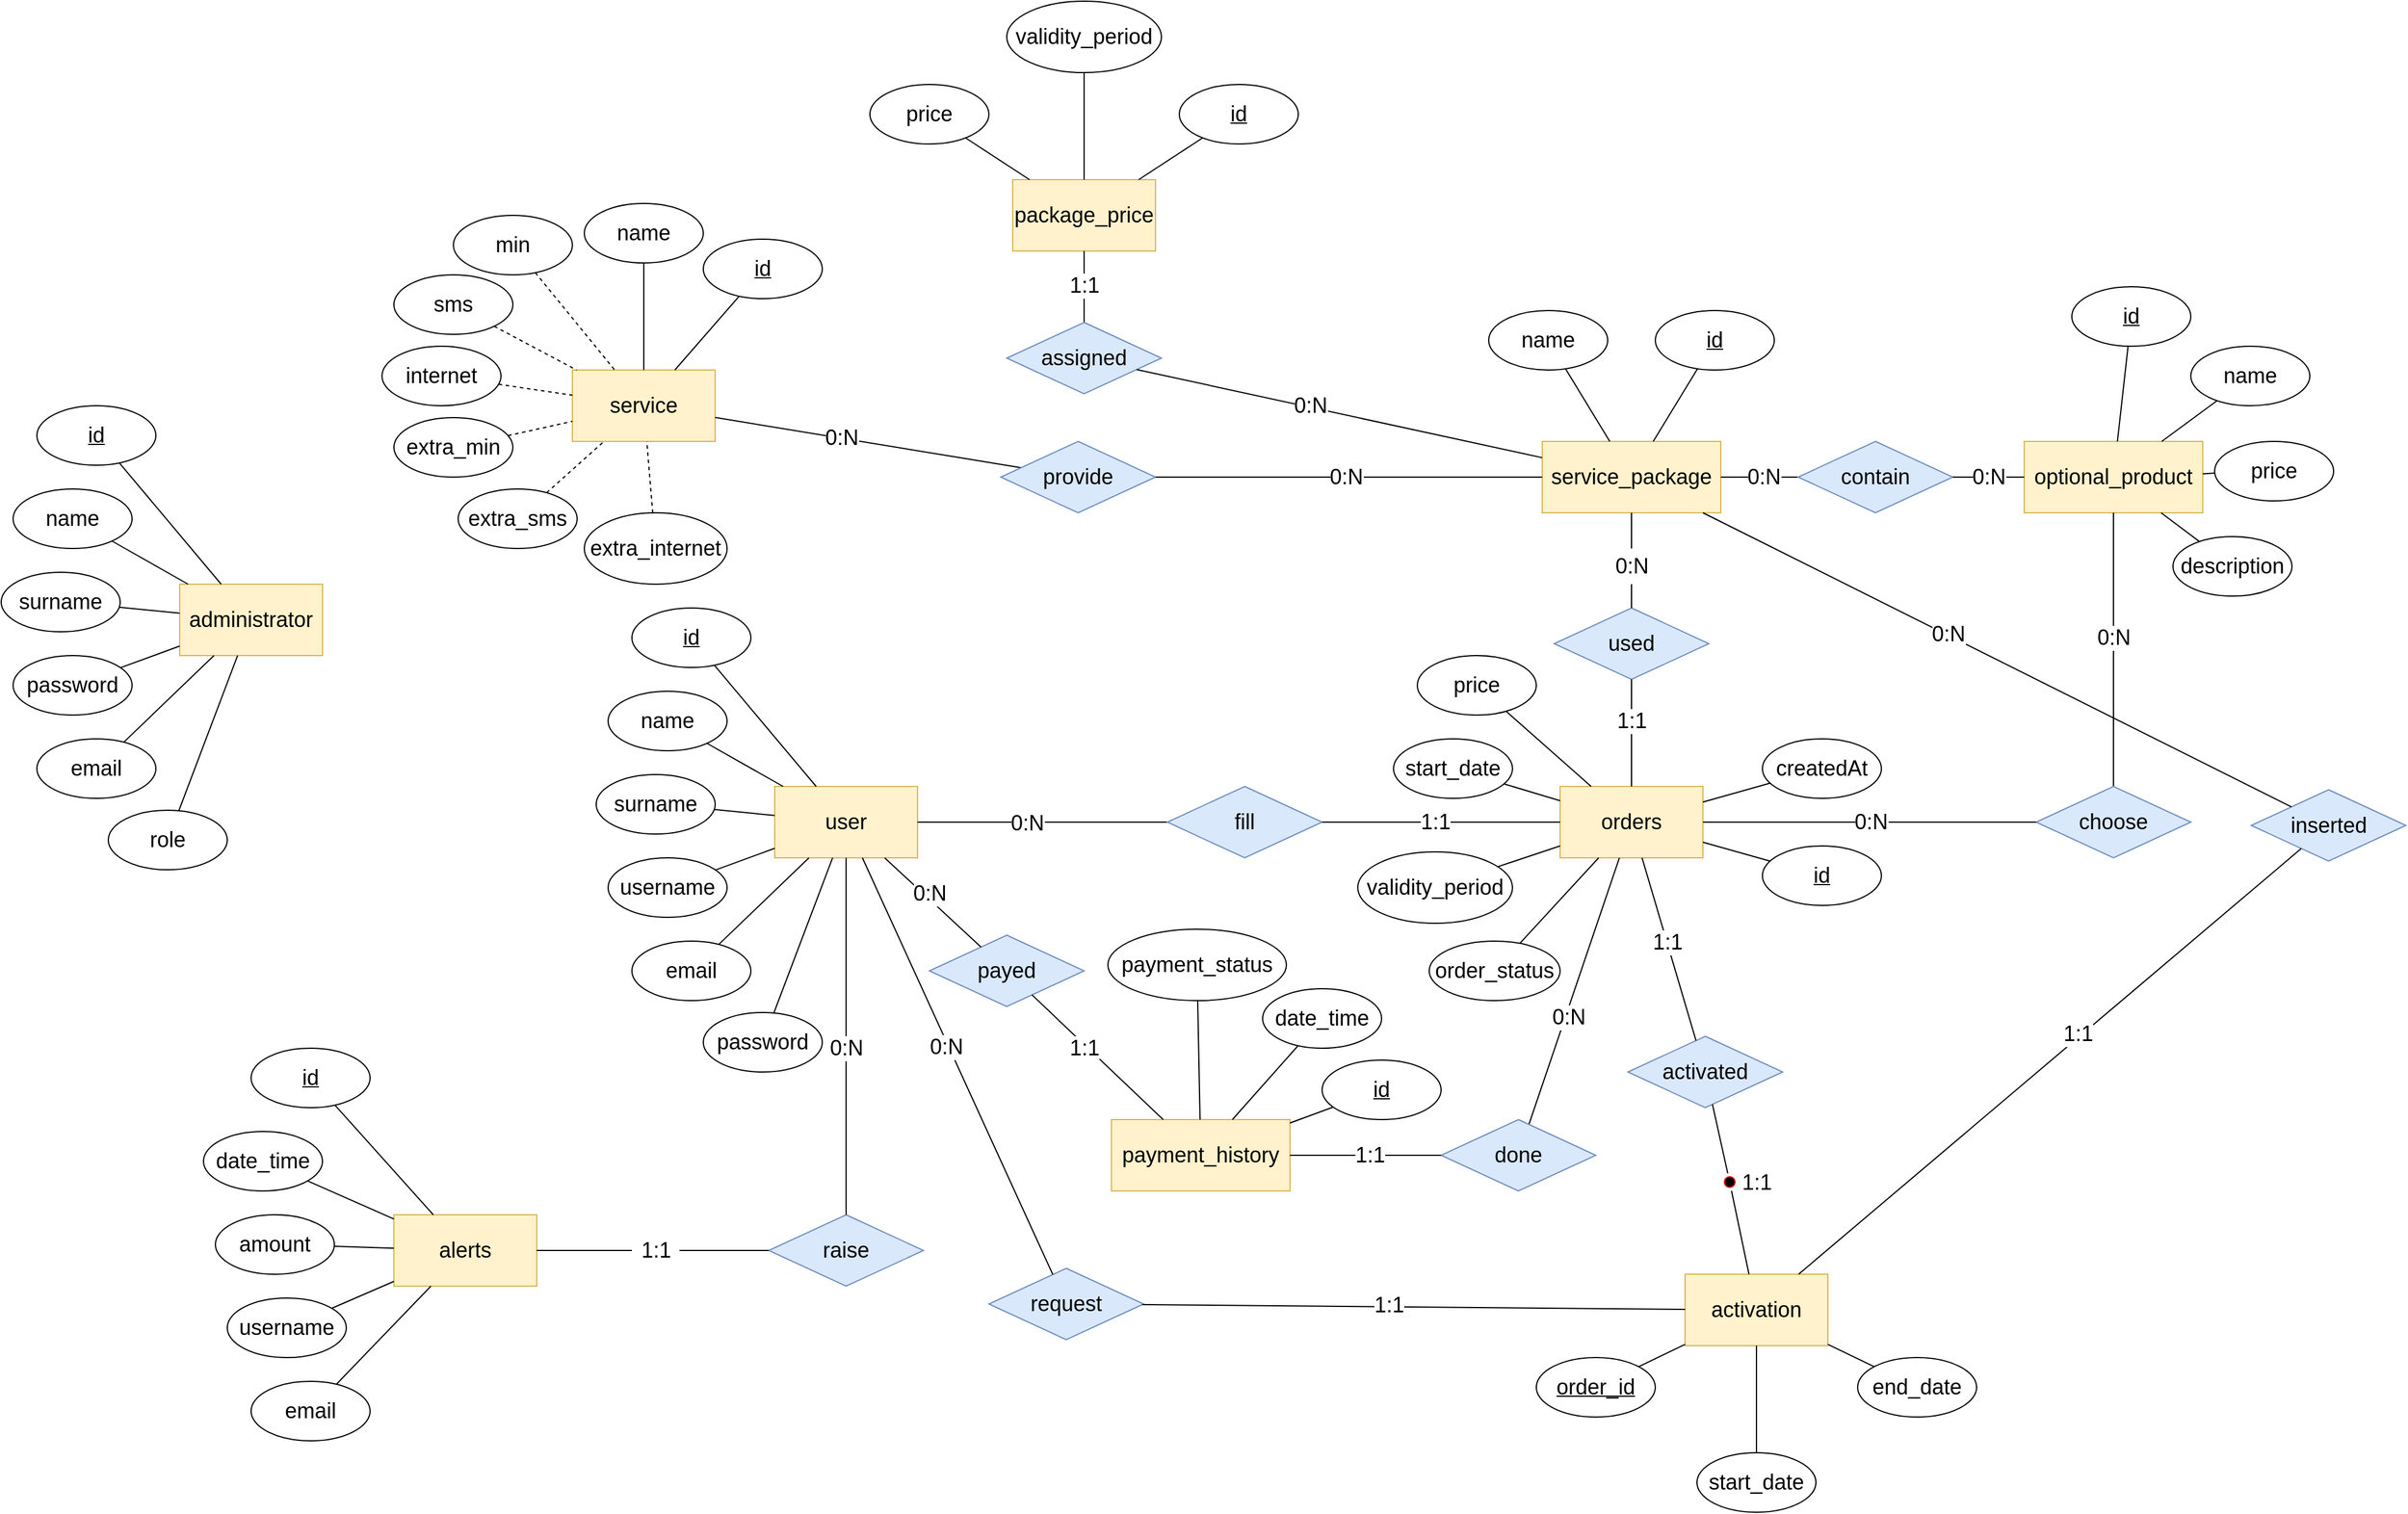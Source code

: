 <mxfile version="17.4.2" type="device"><diagram id="7hq6REalM3QdkYwITWBt" name="ER Diagram"><mxGraphModel dx="2858" dy="2405" grid="1" gridSize="10" guides="1" tooltips="1" connect="1" arrows="1" fold="1" page="1" pageScale="1" pageWidth="827" pageHeight="1169" math="0" shadow="0"><root><mxCell id="0"/><mxCell id="1" parent="0"/><mxCell id="lptls9cNpEtFn2v4Xkx4-2" value="user" style="rounded=0;whiteSpace=wrap;html=1;fontSize=18;fillColor=#fff2cc;strokeColor=#d6b656;" parent="1" vertex="1"><mxGeometry x="-20" y="120" width="120" height="60" as="geometry"/></mxCell><mxCell id="lptls9cNpEtFn2v4Xkx4-3" value="" style="endArrow=none;html=1;rounded=0;fontSize=18;" parent="1" source="lptls9cNpEtFn2v4Xkx4-4" target="lptls9cNpEtFn2v4Xkx4-2" edge="1"><mxGeometry width="50" height="50" relative="1" as="geometry"><mxPoint x="-60" y="240" as="sourcePoint"/><mxPoint x="10" y="160" as="targetPoint"/></mxGeometry></mxCell><mxCell id="lptls9cNpEtFn2v4Xkx4-4" value="email" style="ellipse;whiteSpace=wrap;html=1;fontSize=18;" parent="1" vertex="1"><mxGeometry x="-140" y="250" width="100" height="50" as="geometry"/></mxCell><mxCell id="lptls9cNpEtFn2v4Xkx4-5" value="" style="endArrow=none;html=1;rounded=0;fontSize=18;" parent="1" source="lptls9cNpEtFn2v4Xkx4-6" target="lptls9cNpEtFn2v4Xkx4-2" edge="1"><mxGeometry width="50" height="50" relative="1" as="geometry"><mxPoint x="-50" y="250" as="sourcePoint"/><mxPoint x="20" y="190" as="targetPoint"/></mxGeometry></mxCell><mxCell id="lptls9cNpEtFn2v4Xkx4-6" value="password" style="ellipse;whiteSpace=wrap;html=1;fontSize=18;" parent="1" vertex="1"><mxGeometry x="-80" y="310" width="100" height="50" as="geometry"/></mxCell><mxCell id="lptls9cNpEtFn2v4Xkx4-7" value="" style="endArrow=none;html=1;rounded=0;fontSize=18;" parent="1" source="lptls9cNpEtFn2v4Xkx4-8" target="lptls9cNpEtFn2v4Xkx4-2" edge="1"><mxGeometry width="50" height="50" relative="1" as="geometry"><mxPoint x="-40" y="260" as="sourcePoint"/><mxPoint x="30" y="200" as="targetPoint"/></mxGeometry></mxCell><mxCell id="lptls9cNpEtFn2v4Xkx4-8" value="id" style="ellipse;whiteSpace=wrap;html=1;fontStyle=4;fontSize=18;" parent="1" vertex="1"><mxGeometry x="-140" y="-30" width="100" height="50" as="geometry"/></mxCell><mxCell id="lptls9cNpEtFn2v4Xkx4-9" value="" style="endArrow=none;html=1;rounded=0;fontSize=18;" parent="1" source="lptls9cNpEtFn2v4Xkx4-10" target="lptls9cNpEtFn2v4Xkx4-2" edge="1"><mxGeometry width="50" height="50" relative="1" as="geometry"><mxPoint x="-30" y="270" as="sourcePoint"/><mxPoint x="40" y="210" as="targetPoint"/></mxGeometry></mxCell><mxCell id="lptls9cNpEtFn2v4Xkx4-10" value="name" style="ellipse;whiteSpace=wrap;html=1;fontSize=18;" parent="1" vertex="1"><mxGeometry x="-160" y="40" width="100" height="50" as="geometry"/></mxCell><mxCell id="lptls9cNpEtFn2v4Xkx4-11" value="" style="endArrow=none;html=1;rounded=0;fontSize=18;" parent="1" source="lptls9cNpEtFn2v4Xkx4-12" target="lptls9cNpEtFn2v4Xkx4-2" edge="1"><mxGeometry width="50" height="50" relative="1" as="geometry"><mxPoint x="-20" y="280" as="sourcePoint"/><mxPoint x="50" y="220" as="targetPoint"/></mxGeometry></mxCell><mxCell id="lptls9cNpEtFn2v4Xkx4-12" value="surname" style="ellipse;whiteSpace=wrap;html=1;fontSize=18;" parent="1" vertex="1"><mxGeometry x="-170" y="110" width="100" height="50" as="geometry"/></mxCell><mxCell id="lptls9cNpEtFn2v4Xkx4-13" value="" style="endArrow=none;html=1;rounded=0;fontSize=18;" parent="1" source="lptls9cNpEtFn2v4Xkx4-14" target="lptls9cNpEtFn2v4Xkx4-2" edge="1"><mxGeometry width="50" height="50" relative="1" as="geometry"><mxPoint x="-10" y="290" as="sourcePoint"/><mxPoint x="60" y="230" as="targetPoint"/></mxGeometry></mxCell><mxCell id="lptls9cNpEtFn2v4Xkx4-14" value="username" style="ellipse;whiteSpace=wrap;html=1;fontSize=18;" parent="1" vertex="1"><mxGeometry x="-160" y="180" width="100" height="50" as="geometry"/></mxCell><mxCell id="lptls9cNpEtFn2v4Xkx4-15" value="" style="endArrow=none;html=1;rounded=0;fontSize=18;" parent="1" source="lptls9cNpEtFn2v4Xkx4-16" target="lptls9cNpEtFn2v4Xkx4-2" edge="1"><mxGeometry width="50" height="50" relative="1" as="geometry"><mxPoint x="280" y="150" as="sourcePoint"/><mxPoint x="120" y="220" as="targetPoint"/></mxGeometry></mxCell><mxCell id="_80STdL0Yx9d6Y8RIktF-8" value="0:N" style="edgeLabel;html=1;align=center;verticalAlign=middle;resizable=0;points=[];fontSize=18;" vertex="1" connectable="0" parent="lptls9cNpEtFn2v4Xkx4-15"><mxGeometry x="0.137" y="1" relative="1" as="geometry"><mxPoint x="1" as="offset"/></mxGeometry></mxCell><mxCell id="lptls9cNpEtFn2v4Xkx4-16" value="fill" style="rhombus;whiteSpace=wrap;html=1;fontSize=18;fillColor=#dae8fc;strokeColor=#6c8ebf;" parent="1" vertex="1"><mxGeometry x="310" y="120" width="130" height="60" as="geometry"/></mxCell><mxCell id="lptls9cNpEtFn2v4Xkx4-18" value="orders" style="rounded=0;whiteSpace=wrap;html=1;fontSize=18;fillColor=#fff2cc;strokeColor=#d6b656;" parent="1" vertex="1"><mxGeometry x="640" y="120" width="120" height="60" as="geometry"/></mxCell><mxCell id="lptls9cNpEtFn2v4Xkx4-21" value="" style="endArrow=none;html=1;rounded=0;fontSize=18;" parent="1" source="lptls9cNpEtFn2v4Xkx4-22" target="lptls9cNpEtFn2v4Xkx4-18" edge="1"><mxGeometry width="50" height="50" relative="1" as="geometry"><mxPoint x="610" y="270" as="sourcePoint"/><mxPoint x="680" y="210" as="targetPoint"/></mxGeometry></mxCell><mxCell id="lptls9cNpEtFn2v4Xkx4-22" value="start_date" style="ellipse;whiteSpace=wrap;html=1;fontSize=18;" parent="1" vertex="1"><mxGeometry x="500" y="80" width="100" height="50" as="geometry"/></mxCell><mxCell id="lptls9cNpEtFn2v4Xkx4-23" value="" style="endArrow=none;html=1;rounded=0;fontSize=18;" parent="1" source="lptls9cNpEtFn2v4Xkx4-24" target="lptls9cNpEtFn2v4Xkx4-18" edge="1"><mxGeometry width="50" height="50" relative="1" as="geometry"><mxPoint x="620" y="280" as="sourcePoint"/><mxPoint x="690" y="220" as="targetPoint"/></mxGeometry></mxCell><mxCell id="lptls9cNpEtFn2v4Xkx4-24" value="id" style="ellipse;whiteSpace=wrap;html=1;fontStyle=4;fontSize=18;" parent="1" vertex="1"><mxGeometry x="810" y="170" width="100" height="50" as="geometry"/></mxCell><mxCell id="lptls9cNpEtFn2v4Xkx4-25" value="" style="endArrow=none;html=1;rounded=0;fontSize=18;" parent="1" source="lptls9cNpEtFn2v4Xkx4-26" target="lptls9cNpEtFn2v4Xkx4-18" edge="1"><mxGeometry width="50" height="50" relative="1" as="geometry"><mxPoint x="630" y="290" as="sourcePoint"/><mxPoint x="700" y="230" as="targetPoint"/></mxGeometry></mxCell><mxCell id="lptls9cNpEtFn2v4Xkx4-26" value="validity_period" style="ellipse;whiteSpace=wrap;html=1;fontSize=18;" parent="1" vertex="1"><mxGeometry x="470" y="175" width="130" height="60" as="geometry"/></mxCell><mxCell id="lptls9cNpEtFn2v4Xkx4-29" value="" style="endArrow=none;html=1;rounded=0;fontSize=18;" parent="1" source="lptls9cNpEtFn2v4Xkx4-30" target="lptls9cNpEtFn2v4Xkx4-18" edge="1"><mxGeometry width="50" height="50" relative="1" as="geometry"><mxPoint x="650" y="310" as="sourcePoint"/><mxPoint x="720" y="250" as="targetPoint"/></mxGeometry></mxCell><mxCell id="lptls9cNpEtFn2v4Xkx4-30" value="order_status" style="ellipse;whiteSpace=wrap;html=1;fontSize=18;" parent="1" vertex="1"><mxGeometry x="530" y="250" width="110" height="50" as="geometry"/></mxCell><mxCell id="lptls9cNpEtFn2v4Xkx4-31" value="" style="endArrow=none;html=1;rounded=0;fontSize=18;" parent="1" source="lptls9cNpEtFn2v4Xkx4-18" target="lptls9cNpEtFn2v4Xkx4-16" edge="1"><mxGeometry width="50" height="50" relative="1" as="geometry"><mxPoint x="330" y="160" as="sourcePoint"/><mxPoint x="210.0" y="160" as="targetPoint"/></mxGeometry></mxCell><mxCell id="_80STdL0Yx9d6Y8RIktF-9" value="1:1" style="edgeLabel;html=1;align=center;verticalAlign=middle;resizable=0;points=[];fontSize=18;" vertex="1" connectable="0" parent="lptls9cNpEtFn2v4Xkx4-31"><mxGeometry x="0.423" y="-2" relative="1" as="geometry"><mxPoint x="37" y="2" as="offset"/></mxGeometry></mxCell><mxCell id="lptls9cNpEtFn2v4Xkx4-32" value="service_package" style="rounded=0;whiteSpace=wrap;html=1;fontSize=18;fillColor=#fff2cc;strokeColor=#d6b656;" parent="1" vertex="1"><mxGeometry x="625" y="-170" width="150" height="60" as="geometry"/></mxCell><mxCell id="lptls9cNpEtFn2v4Xkx4-37" value="" style="endArrow=none;html=1;rounded=0;fontSize=18;" parent="1" source="lptls9cNpEtFn2v4Xkx4-38" target="lptls9cNpEtFn2v4Xkx4-32" edge="1"><mxGeometry width="50" height="50" relative="1" as="geometry"><mxPoint x="620" y="-90" as="sourcePoint"/><mxPoint x="690" y="-150" as="targetPoint"/></mxGeometry></mxCell><mxCell id="lptls9cNpEtFn2v4Xkx4-38" value="id" style="ellipse;whiteSpace=wrap;html=1;fontStyle=4;fontSize=18;" parent="1" vertex="1"><mxGeometry x="720" y="-280" width="100" height="50" as="geometry"/></mxCell><mxCell id="lptls9cNpEtFn2v4Xkx4-39" value="" style="endArrow=none;html=1;rounded=0;fontSize=18;" parent="1" source="lptls9cNpEtFn2v4Xkx4-40" target="lptls9cNpEtFn2v4Xkx4-32" edge="1"><mxGeometry width="50" height="50" relative="1" as="geometry"><mxPoint x="630" y="-80" as="sourcePoint"/><mxPoint x="700" y="-140" as="targetPoint"/></mxGeometry></mxCell><mxCell id="lptls9cNpEtFn2v4Xkx4-40" value="name" style="ellipse;whiteSpace=wrap;html=1;fontSize=18;" parent="1" vertex="1"><mxGeometry x="580" y="-280" width="100" height="50" as="geometry"/></mxCell><mxCell id="lptls9cNpEtFn2v4Xkx4-46" value="" style="endArrow=none;html=1;rounded=0;fontSize=18;startArrow=none;" parent="1" source="_80STdL0Yx9d6Y8RIktF-19" target="lptls9cNpEtFn2v4Xkx4-32" edge="1"><mxGeometry width="50" height="50" relative="1" as="geometry"><mxPoint x="590" y="-40" as="sourcePoint"/><mxPoint x="510.0" y="-40" as="targetPoint"/></mxGeometry></mxCell><mxCell id="lptls9cNpEtFn2v4Xkx4-47" value="used" style="rhombus;whiteSpace=wrap;html=1;fontSize=18;fillColor=#dae8fc;strokeColor=#6c8ebf;" parent="1" vertex="1"><mxGeometry x="635" y="-30" width="130" height="60" as="geometry"/></mxCell><mxCell id="lptls9cNpEtFn2v4Xkx4-48" value="" style="endArrow=none;html=1;rounded=0;fontSize=18;" parent="1" source="lptls9cNpEtFn2v4Xkx4-18" target="lptls9cNpEtFn2v4Xkx4-47" edge="1"><mxGeometry width="50" height="50" relative="1" as="geometry"><mxPoint x="950" y="40" as="sourcePoint"/><mxPoint x="520.0" y="50" as="targetPoint"/></mxGeometry></mxCell><mxCell id="_80STdL0Yx9d6Y8RIktF-21" value="1:1" style="edgeLabel;html=1;align=center;verticalAlign=middle;resizable=0;points=[];fontSize=18;" vertex="1" connectable="0" parent="lptls9cNpEtFn2v4Xkx4-48"><mxGeometry x="0.384" y="-2" relative="1" as="geometry"><mxPoint x="-2" y="7" as="offset"/></mxGeometry></mxCell><mxCell id="lptls9cNpEtFn2v4Xkx4-49" value="optional_product" style="rounded=0;whiteSpace=wrap;html=1;fontSize=18;fillColor=#fff2cc;strokeColor=#d6b656;" parent="1" vertex="1"><mxGeometry x="1030" y="-170" width="150" height="60" as="geometry"/></mxCell><mxCell id="lptls9cNpEtFn2v4Xkx4-54" value="" style="endArrow=none;html=1;rounded=0;fontSize=18;" parent="1" source="lptls9cNpEtFn2v4Xkx4-55" target="lptls9cNpEtFn2v4Xkx4-49" edge="1"><mxGeometry width="50" height="50" relative="1" as="geometry"><mxPoint x="1000" y="-90" as="sourcePoint"/><mxPoint x="1070" y="-150" as="targetPoint"/></mxGeometry></mxCell><mxCell id="lptls9cNpEtFn2v4Xkx4-55" value="id" style="ellipse;whiteSpace=wrap;html=1;fontStyle=4;fontSize=18;" parent="1" vertex="1"><mxGeometry x="1070" y="-300" width="100" height="50" as="geometry"/></mxCell><mxCell id="lptls9cNpEtFn2v4Xkx4-56" value="" style="endArrow=none;html=1;rounded=0;fontSize=18;" parent="1" source="lptls9cNpEtFn2v4Xkx4-57" target="lptls9cNpEtFn2v4Xkx4-49" edge="1"><mxGeometry width="50" height="50" relative="1" as="geometry"><mxPoint x="1010" y="-80" as="sourcePoint"/><mxPoint x="1080" y="-140" as="targetPoint"/></mxGeometry></mxCell><mxCell id="lptls9cNpEtFn2v4Xkx4-57" value="name" style="ellipse;whiteSpace=wrap;html=1;fontSize=18;" parent="1" vertex="1"><mxGeometry x="1170" y="-250" width="100" height="50" as="geometry"/></mxCell><mxCell id="lptls9cNpEtFn2v4Xkx4-58" value="" style="endArrow=none;html=1;rounded=0;fontSize=18;" parent="1" source="lptls9cNpEtFn2v4Xkx4-59" target="lptls9cNpEtFn2v4Xkx4-49" edge="1"><mxGeometry width="50" height="50" relative="1" as="geometry"><mxPoint x="1020" y="-70" as="sourcePoint"/><mxPoint x="1090" y="-130" as="targetPoint"/></mxGeometry></mxCell><mxCell id="lptls9cNpEtFn2v4Xkx4-59" value="price" style="ellipse;whiteSpace=wrap;html=1;fontSize=18;" parent="1" vertex="1"><mxGeometry x="1190" y="-170" width="100" height="50" as="geometry"/></mxCell><mxCell id="lptls9cNpEtFn2v4Xkx4-60" value="" style="endArrow=none;html=1;rounded=0;fontSize=18;" parent="1" source="lptls9cNpEtFn2v4Xkx4-61" target="lptls9cNpEtFn2v4Xkx4-49" edge="1"><mxGeometry width="50" height="50" relative="1" as="geometry"><mxPoint x="1030" y="-60" as="sourcePoint"/><mxPoint x="1100" y="-120" as="targetPoint"/></mxGeometry></mxCell><mxCell id="lptls9cNpEtFn2v4Xkx4-61" value="description" style="ellipse;whiteSpace=wrap;html=1;fontSize=18;" parent="1" vertex="1"><mxGeometry x="1155" y="-90" width="100" height="50" as="geometry"/></mxCell><mxCell id="lptls9cNpEtFn2v4Xkx4-62" value="" style="endArrow=none;html=1;rounded=0;fontSize=18;" parent="1" source="lptls9cNpEtFn2v4Xkx4-63" target="lptls9cNpEtFn2v4Xkx4-32" edge="1"><mxGeometry width="50" height="50" relative="1" as="geometry"><mxPoint x="795" y="-110" as="sourcePoint"/><mxPoint x="905" y="-180" as="targetPoint"/></mxGeometry></mxCell><mxCell id="_80STdL0Yx9d6Y8RIktF-22" value="0:N" style="edgeLabel;html=1;align=center;verticalAlign=middle;resizable=0;points=[];fontSize=18;" vertex="1" connectable="0" parent="lptls9cNpEtFn2v4Xkx4-62"><mxGeometry x="0.365" y="1" relative="1" as="geometry"><mxPoint x="15" y="-1" as="offset"/></mxGeometry></mxCell><mxCell id="lptls9cNpEtFn2v4Xkx4-63" value="contain" style="rhombus;whiteSpace=wrap;html=1;fontSize=18;fillColor=#dae8fc;strokeColor=#6c8ebf;" parent="1" vertex="1"><mxGeometry x="840" y="-170" width="130" height="60" as="geometry"/></mxCell><mxCell id="lptls9cNpEtFn2v4Xkx4-64" value="" style="endArrow=none;html=1;rounded=0;fontSize=18;" parent="1" source="lptls9cNpEtFn2v4Xkx4-49" target="lptls9cNpEtFn2v4Xkx4-63" edge="1"><mxGeometry width="50" height="50" relative="1" as="geometry"><mxPoint x="905" y="-30" as="sourcePoint"/><mxPoint x="725.0" y="-100" as="targetPoint"/></mxGeometry></mxCell><mxCell id="_80STdL0Yx9d6Y8RIktF-23" value="0:N" style="edgeLabel;html=1;align=center;verticalAlign=middle;resizable=0;points=[];fontSize=18;" vertex="1" connectable="0" parent="lptls9cNpEtFn2v4Xkx4-64"><mxGeometry x="0.42" relative="1" as="geometry"><mxPoint x="12" as="offset"/></mxGeometry></mxCell><mxCell id="lptls9cNpEtFn2v4Xkx4-65" value="" style="endArrow=none;html=1;rounded=0;fontSize=18;" parent="1" source="lptls9cNpEtFn2v4Xkx4-66" target="lptls9cNpEtFn2v4Xkx4-49" edge="1"><mxGeometry width="50" height="50" relative="1" as="geometry"><mxPoint x="815" y="130" as="sourcePoint"/><mxPoint x="984.5" y="60" as="targetPoint"/></mxGeometry></mxCell><mxCell id="_80STdL0Yx9d6Y8RIktF-25" value="0:N" style="edgeLabel;html=1;align=center;verticalAlign=middle;resizable=0;points=[];fontSize=18;" vertex="1" connectable="0" parent="lptls9cNpEtFn2v4Xkx4-65"><mxGeometry x="0.166" y="-2" relative="1" as="geometry"><mxPoint x="-2" y="9" as="offset"/></mxGeometry></mxCell><mxCell id="lptls9cNpEtFn2v4Xkx4-66" value="choose" style="rhombus;whiteSpace=wrap;html=1;fontSize=18;fillColor=#dae8fc;strokeColor=#6c8ebf;" parent="1" vertex="1"><mxGeometry x="1040" y="120" width="130" height="60" as="geometry"/></mxCell><mxCell id="lptls9cNpEtFn2v4Xkx4-67" value="" style="endArrow=none;html=1;rounded=0;fontSize=18;" parent="1" source="lptls9cNpEtFn2v4Xkx4-18" target="lptls9cNpEtFn2v4Xkx4-66" edge="1"><mxGeometry width="50" height="50" relative="1" as="geometry"><mxPoint x="720" y="137.736" as="sourcePoint"/><mxPoint x="745.0" y="140" as="targetPoint"/></mxGeometry></mxCell><mxCell id="_80STdL0Yx9d6Y8RIktF-24" value="0:N" style="edgeLabel;html=1;align=center;verticalAlign=middle;resizable=0;points=[];fontSize=18;" vertex="1" connectable="0" parent="lptls9cNpEtFn2v4Xkx4-67"><mxGeometry x="-0.123" y="-2" relative="1" as="geometry"><mxPoint x="18" y="-2" as="offset"/></mxGeometry></mxCell><mxCell id="lptls9cNpEtFn2v4Xkx4-68" value="service" style="rounded=0;whiteSpace=wrap;html=1;fontSize=18;fillColor=#fff2cc;strokeColor=#d6b656;" parent="1" vertex="1"><mxGeometry x="-190" y="-230" width="120" height="60" as="geometry"/></mxCell><mxCell id="lptls9cNpEtFn2v4Xkx4-69" value="" style="endArrow=none;html=1;rounded=0;dashed=1;fontSize=18;" parent="1" source="lptls9cNpEtFn2v4Xkx4-70" target="lptls9cNpEtFn2v4Xkx4-68" edge="1"><mxGeometry width="50" height="50" relative="1" as="geometry"><mxPoint x="-230" y="-110" as="sourcePoint"/><mxPoint x="-160" y="-190" as="targetPoint"/></mxGeometry></mxCell><mxCell id="lptls9cNpEtFn2v4Xkx4-70" value="internet" style="ellipse;whiteSpace=wrap;html=1;fontSize=18;" parent="1" vertex="1"><mxGeometry x="-350" y="-250" width="100" height="50" as="geometry"/></mxCell><mxCell id="lptls9cNpEtFn2v4Xkx4-71" value="" style="endArrow=none;html=1;rounded=0;dashed=1;fontSize=18;" parent="1" source="lptls9cNpEtFn2v4Xkx4-72" target="lptls9cNpEtFn2v4Xkx4-68" edge="1"><mxGeometry width="50" height="50" relative="1" as="geometry"><mxPoint x="-220" y="-100" as="sourcePoint"/><mxPoint x="-150" y="-160" as="targetPoint"/></mxGeometry></mxCell><mxCell id="lptls9cNpEtFn2v4Xkx4-72" value="extra_min" style="ellipse;whiteSpace=wrap;html=1;fontSize=18;" parent="1" vertex="1"><mxGeometry x="-340" y="-190" width="100" height="50" as="geometry"/></mxCell><mxCell id="lptls9cNpEtFn2v4Xkx4-73" value="" style="endArrow=none;html=1;rounded=0;fontSize=18;" parent="1" source="lptls9cNpEtFn2v4Xkx4-74" target="lptls9cNpEtFn2v4Xkx4-68" edge="1"><mxGeometry width="50" height="50" relative="1" as="geometry"><mxPoint x="-210" y="-90" as="sourcePoint"/><mxPoint x="-140" y="-150" as="targetPoint"/></mxGeometry></mxCell><mxCell id="lptls9cNpEtFn2v4Xkx4-74" value="id" style="ellipse;whiteSpace=wrap;html=1;fontStyle=4;fontSize=18;" parent="1" vertex="1"><mxGeometry x="-80" y="-340" width="100" height="50" as="geometry"/></mxCell><mxCell id="lptls9cNpEtFn2v4Xkx4-75" value="" style="endArrow=none;html=1;rounded=0;fontSize=18;" parent="1" source="lptls9cNpEtFn2v4Xkx4-76" target="lptls9cNpEtFn2v4Xkx4-68" edge="1"><mxGeometry width="50" height="50" relative="1" as="geometry"><mxPoint x="-200" y="-80" as="sourcePoint"/><mxPoint x="-130" y="-140" as="targetPoint"/></mxGeometry></mxCell><mxCell id="lptls9cNpEtFn2v4Xkx4-76" value="name" style="ellipse;whiteSpace=wrap;html=1;fontSize=18;" parent="1" vertex="1"><mxGeometry x="-180" y="-370" width="100" height="50" as="geometry"/></mxCell><mxCell id="lptls9cNpEtFn2v4Xkx4-77" value="" style="endArrow=none;html=1;rounded=0;dashed=1;fontSize=18;" parent="1" source="lptls9cNpEtFn2v4Xkx4-78" target="lptls9cNpEtFn2v4Xkx4-68" edge="1"><mxGeometry width="50" height="50" relative="1" as="geometry"><mxPoint x="-190" y="-70" as="sourcePoint"/><mxPoint x="-120" y="-130" as="targetPoint"/></mxGeometry></mxCell><mxCell id="lptls9cNpEtFn2v4Xkx4-78" value="min" style="ellipse;whiteSpace=wrap;html=1;fontSize=18;" parent="1" vertex="1"><mxGeometry x="-290" y="-360" width="100" height="50" as="geometry"/></mxCell><mxCell id="lptls9cNpEtFn2v4Xkx4-79" value="" style="endArrow=none;html=1;rounded=0;dashed=1;fontSize=18;" parent="1" source="lptls9cNpEtFn2v4Xkx4-80" target="lptls9cNpEtFn2v4Xkx4-68" edge="1"><mxGeometry width="50" height="50" relative="1" as="geometry"><mxPoint x="-180" y="-60" as="sourcePoint"/><mxPoint x="-110" y="-120" as="targetPoint"/></mxGeometry></mxCell><mxCell id="lptls9cNpEtFn2v4Xkx4-80" value="sms" style="ellipse;whiteSpace=wrap;html=1;fontSize=18;" parent="1" vertex="1"><mxGeometry x="-340" y="-310" width="100" height="50" as="geometry"/></mxCell><mxCell id="lptls9cNpEtFn2v4Xkx4-81" value="" style="endArrow=none;html=1;rounded=0;dashed=1;fontSize=18;" parent="1" source="lptls9cNpEtFn2v4Xkx4-82" target="lptls9cNpEtFn2v4Xkx4-68" edge="1"><mxGeometry width="50" height="50" relative="1" as="geometry"><mxPoint x="-170" as="sourcePoint"/><mxPoint x="-175.385" y="-150" as="targetPoint"/></mxGeometry></mxCell><mxCell id="lptls9cNpEtFn2v4Xkx4-82" value="extra_sms" style="ellipse;whiteSpace=wrap;html=1;fontSize=18;" parent="1" vertex="1"><mxGeometry x="-286" y="-130" width="100" height="50" as="geometry"/></mxCell><mxCell id="lptls9cNpEtFn2v4Xkx4-83" value="" style="endArrow=none;html=1;rounded=0;dashed=1;fontSize=18;" parent="1" source="lptls9cNpEtFn2v4Xkx4-84" target="lptls9cNpEtFn2v4Xkx4-68" edge="1"><mxGeometry width="50" height="50" relative="1" as="geometry"><mxPoint x="-130" y="-110" as="sourcePoint"/><mxPoint x="-130" y="-76.875" as="targetPoint"/></mxGeometry></mxCell><mxCell id="lptls9cNpEtFn2v4Xkx4-84" value="extra_internet" style="ellipse;whiteSpace=wrap;html=1;fontSize=18;" parent="1" vertex="1"><mxGeometry x="-180" y="-110" width="120" height="60" as="geometry"/></mxCell><mxCell id="lptls9cNpEtFn2v4Xkx4-85" value="" style="endArrow=none;html=1;rounded=0;fontSize=18;" parent="1" source="lptls9cNpEtFn2v4Xkx4-86" target="lptls9cNpEtFn2v4Xkx4-68" edge="1"><mxGeometry width="50" height="50" relative="1" as="geometry"><mxPoint x="85" y="-290" as="sourcePoint"/><mxPoint x="355" y="-140" as="targetPoint"/></mxGeometry></mxCell><mxCell id="_80STdL0Yx9d6Y8RIktF-16" value="0:N" style="edgeLabel;html=1;align=center;verticalAlign=middle;resizable=0;points=[];fontSize=18;" vertex="1" connectable="0" parent="lptls9cNpEtFn2v4Xkx4-85"><mxGeometry x="0.256" y="-1" relative="1" as="geometry"><mxPoint x="10" y="2" as="offset"/></mxGeometry></mxCell><mxCell id="lptls9cNpEtFn2v4Xkx4-86" value="provide" style="rhombus;whiteSpace=wrap;html=1;fontSize=18;fillColor=#dae8fc;strokeColor=#6c8ebf;" parent="1" vertex="1"><mxGeometry x="170" y="-170" width="130" height="60" as="geometry"/></mxCell><mxCell id="lptls9cNpEtFn2v4Xkx4-87" value="" style="endArrow=none;html=1;rounded=0;fontSize=18;" parent="1" source="lptls9cNpEtFn2v4Xkx4-32" target="lptls9cNpEtFn2v4Xkx4-86" edge="1"><mxGeometry width="50" height="50" relative="1" as="geometry"><mxPoint x="700" y="-140" as="sourcePoint"/><mxPoint x="405.0" y="-100" as="targetPoint"/></mxGeometry></mxCell><mxCell id="_80STdL0Yx9d6Y8RIktF-15" value="0:N" style="edgeLabel;html=1;align=center;verticalAlign=middle;resizable=0;points=[];fontSize=18;" vertex="1" connectable="0" parent="lptls9cNpEtFn2v4Xkx4-87"><mxGeometry x="0.147" y="1" relative="1" as="geometry"><mxPoint x="21" y="-1" as="offset"/></mxGeometry></mxCell><mxCell id="lptls9cNpEtFn2v4Xkx4-88" value="administrator" style="rounded=0;whiteSpace=wrap;html=1;fontSize=18;fillColor=#fff2cc;strokeColor=#d6b656;" parent="1" vertex="1"><mxGeometry x="-520" y="-50" width="120" height="60" as="geometry"/></mxCell><mxCell id="lptls9cNpEtFn2v4Xkx4-89" value="" style="endArrow=none;html=1;rounded=0;fontSize=18;" parent="1" source="lptls9cNpEtFn2v4Xkx4-90" target="lptls9cNpEtFn2v4Xkx4-88" edge="1"><mxGeometry width="50" height="50" relative="1" as="geometry"><mxPoint x="-560" y="70" as="sourcePoint"/><mxPoint x="-490" y="-10" as="targetPoint"/></mxGeometry></mxCell><mxCell id="lptls9cNpEtFn2v4Xkx4-90" value="email" style="ellipse;whiteSpace=wrap;html=1;fontSize=18;" parent="1" vertex="1"><mxGeometry x="-640" y="80" width="100" height="50" as="geometry"/></mxCell><mxCell id="lptls9cNpEtFn2v4Xkx4-91" value="" style="endArrow=none;html=1;rounded=0;fontSize=18;" parent="1" source="lptls9cNpEtFn2v4Xkx4-92" target="lptls9cNpEtFn2v4Xkx4-88" edge="1"><mxGeometry width="50" height="50" relative="1" as="geometry"><mxPoint x="-550" y="80" as="sourcePoint"/><mxPoint x="-480" y="20" as="targetPoint"/></mxGeometry></mxCell><mxCell id="lptls9cNpEtFn2v4Xkx4-92" value="password" style="ellipse;whiteSpace=wrap;html=1;fontSize=18;" parent="1" vertex="1"><mxGeometry x="-660" y="10" width="100" height="50" as="geometry"/></mxCell><mxCell id="lptls9cNpEtFn2v4Xkx4-93" value="" style="endArrow=none;html=1;rounded=0;fontSize=18;" parent="1" source="lptls9cNpEtFn2v4Xkx4-94" target="lptls9cNpEtFn2v4Xkx4-88" edge="1"><mxGeometry width="50" height="50" relative="1" as="geometry"><mxPoint x="-540" y="90" as="sourcePoint"/><mxPoint x="-470" y="30" as="targetPoint"/></mxGeometry></mxCell><mxCell id="lptls9cNpEtFn2v4Xkx4-94" value="id" style="ellipse;whiteSpace=wrap;html=1;fontStyle=4;fontSize=18;" parent="1" vertex="1"><mxGeometry x="-640" y="-200" width="100" height="50" as="geometry"/></mxCell><mxCell id="lptls9cNpEtFn2v4Xkx4-95" value="" style="endArrow=none;html=1;rounded=0;fontSize=18;" parent="1" source="lptls9cNpEtFn2v4Xkx4-96" target="lptls9cNpEtFn2v4Xkx4-88" edge="1"><mxGeometry width="50" height="50" relative="1" as="geometry"><mxPoint x="-530" y="100" as="sourcePoint"/><mxPoint x="-460" y="40" as="targetPoint"/></mxGeometry></mxCell><mxCell id="lptls9cNpEtFn2v4Xkx4-96" value="name" style="ellipse;whiteSpace=wrap;html=1;fontSize=18;" parent="1" vertex="1"><mxGeometry x="-660" y="-130" width="100" height="50" as="geometry"/></mxCell><mxCell id="lptls9cNpEtFn2v4Xkx4-97" value="" style="endArrow=none;html=1;rounded=0;fontSize=18;" parent="1" source="lptls9cNpEtFn2v4Xkx4-98" target="lptls9cNpEtFn2v4Xkx4-88" edge="1"><mxGeometry width="50" height="50" relative="1" as="geometry"><mxPoint x="-520" y="110" as="sourcePoint"/><mxPoint x="-450" y="50" as="targetPoint"/></mxGeometry></mxCell><mxCell id="lptls9cNpEtFn2v4Xkx4-98" value="surname" style="ellipse;whiteSpace=wrap;html=1;fontSize=18;" parent="1" vertex="1"><mxGeometry x="-670" y="-60" width="100" height="50" as="geometry"/></mxCell><mxCell id="lptls9cNpEtFn2v4Xkx4-99" value="" style="endArrow=none;html=1;rounded=0;fontSize=18;" parent="1" source="lptls9cNpEtFn2v4Xkx4-100" target="lptls9cNpEtFn2v4Xkx4-88" edge="1"><mxGeometry width="50" height="50" relative="1" as="geometry"><mxPoint x="-510" y="120" as="sourcePoint"/><mxPoint x="-440" y="60" as="targetPoint"/></mxGeometry></mxCell><mxCell id="lptls9cNpEtFn2v4Xkx4-100" value="role" style="ellipse;whiteSpace=wrap;html=1;fontSize=18;" parent="1" vertex="1"><mxGeometry x="-580" y="140" width="100" height="50" as="geometry"/></mxCell><mxCell id="yNOBs91poRhEFJI506T7-1" value="" style="endArrow=none;html=1;rounded=0;fontSize=18;" parent="1" source="yNOBs91poRhEFJI506T7-2" target="lptls9cNpEtFn2v4Xkx4-18" edge="1"><mxGeometry width="50" height="50" relative="1" as="geometry"><mxPoint x="660.69" y="405" as="sourcePoint"/><mxPoint x="680.0" y="265" as="targetPoint"/></mxGeometry></mxCell><mxCell id="yNOBs91poRhEFJI506T7-2" value="price" style="ellipse;whiteSpace=wrap;html=1;fontSize=18;" parent="1" vertex="1"><mxGeometry x="520" y="10" width="100" height="50" as="geometry"/></mxCell><mxCell id="yNOBs91poRhEFJI506T7-3" value="" style="endArrow=none;html=1;rounded=0;fontSize=18;" parent="1" source="yNOBs91poRhEFJI506T7-4" target="lptls9cNpEtFn2v4Xkx4-18" edge="1"><mxGeometry width="50" height="50" relative="1" as="geometry"><mxPoint x="844.44" y="420" as="sourcePoint"/><mxPoint x="870" y="290" as="targetPoint"/></mxGeometry></mxCell><mxCell id="yNOBs91poRhEFJI506T7-4" value="createdAt" style="ellipse;whiteSpace=wrap;html=1;fontSize=18;" parent="1" vertex="1"><mxGeometry x="810" y="80" width="100" height="50" as="geometry"/></mxCell><mxCell id="yNOBs91poRhEFJI506T7-5" value="" style="endArrow=none;html=1;rounded=0;fontSize=18;" parent="1" source="lptls9cNpEtFn2v4Xkx4-18" target="yNOBs91poRhEFJI506T7-6" edge="1"><mxGeometry width="50" height="50" relative="1" as="geometry"><mxPoint x="770" y="160" as="sourcePoint"/><mxPoint x="700" y="400" as="targetPoint"/></mxGeometry></mxCell><mxCell id="_80STdL0Yx9d6Y8RIktF-30" value="0:N" style="edgeLabel;html=1;align=center;verticalAlign=middle;resizable=0;points=[];fontSize=18;" vertex="1" connectable="0" parent="yNOBs91poRhEFJI506T7-5"><mxGeometry x="0.192" y="2" relative="1" as="geometry"><mxPoint as="offset"/></mxGeometry></mxCell><mxCell id="yNOBs91poRhEFJI506T7-6" value="done" style="rhombus;whiteSpace=wrap;html=1;fontSize=18;fillColor=#dae8fc;strokeColor=#6c8ebf;" parent="1" vertex="1"><mxGeometry x="540" y="400" width="130" height="60" as="geometry"/></mxCell><mxCell id="yNOBs91poRhEFJI506T7-7" value="payment_history" style="rounded=0;whiteSpace=wrap;html=1;fontSize=18;fillColor=#fff2cc;strokeColor=#d6b656;" parent="1" vertex="1"><mxGeometry x="263" y="400" width="150" height="60" as="geometry"/></mxCell><mxCell id="yNOBs91poRhEFJI506T7-8" value="" style="endArrow=none;html=1;rounded=0;fontSize=18;" parent="1" source="yNOBs91poRhEFJI506T7-7" target="yNOBs91poRhEFJI506T7-6" edge="1"><mxGeometry width="50" height="50" relative="1" as="geometry"><mxPoint x="710" y="190" as="sourcePoint"/><mxPoint x="710" y="410" as="targetPoint"/></mxGeometry></mxCell><mxCell id="_80STdL0Yx9d6Y8RIktF-31" value="1:1" style="edgeLabel;html=1;align=center;verticalAlign=middle;resizable=0;points=[];fontSize=18;" vertex="1" connectable="0" parent="yNOBs91poRhEFJI506T7-8"><mxGeometry x="-0.273" y="4" relative="1" as="geometry"><mxPoint x="21" y="4" as="offset"/></mxGeometry></mxCell><mxCell id="yNOBs91poRhEFJI506T7-10" value="payed" style="rhombus;whiteSpace=wrap;html=1;fontSize=18;fillColor=#dae8fc;strokeColor=#6c8ebf;" parent="1" vertex="1"><mxGeometry x="110" y="245" width="130" height="60" as="geometry"/></mxCell><mxCell id="yNOBs91poRhEFJI506T7-11" value="" style="endArrow=none;html=1;rounded=0;fontSize=18;" parent="1" source="yNOBs91poRhEFJI506T7-10" target="lptls9cNpEtFn2v4Xkx4-2" edge="1"><mxGeometry width="50" height="50" relative="1" as="geometry"><mxPoint x="699.821" y="190" as="sourcePoint"/><mxPoint x="623.8" y="414.062" as="targetPoint"/></mxGeometry></mxCell><mxCell id="_80STdL0Yx9d6Y8RIktF-6" value="0:N" style="edgeLabel;html=1;align=center;verticalAlign=middle;resizable=0;points=[];fontSize=18;" vertex="1" connectable="0" parent="yNOBs91poRhEFJI506T7-11"><mxGeometry x="0.428" y="-2" relative="1" as="geometry"><mxPoint x="13" y="10" as="offset"/></mxGeometry></mxCell><mxCell id="yNOBs91poRhEFJI506T7-12" value="" style="endArrow=none;html=1;rounded=0;fontSize=18;" parent="1" source="yNOBs91poRhEFJI506T7-10" target="yNOBs91poRhEFJI506T7-7" edge="1"><mxGeometry width="50" height="50" relative="1" as="geometry"><mxPoint x="450" y="440" as="sourcePoint"/><mxPoint x="550" y="440" as="targetPoint"/></mxGeometry></mxCell><mxCell id="_80STdL0Yx9d6Y8RIktF-7" value="1:1" style="edgeLabel;html=1;align=center;verticalAlign=middle;resizable=0;points=[];fontSize=18;" vertex="1" connectable="0" parent="yNOBs91poRhEFJI506T7-12"><mxGeometry x="-0.338" y="-4" relative="1" as="geometry"><mxPoint x="10" y="7" as="offset"/></mxGeometry></mxCell><mxCell id="yNOBs91poRhEFJI506T7-13" value="" style="endArrow=none;html=1;rounded=0;fontSize=18;" parent="1" source="yNOBs91poRhEFJI506T7-14" target="yNOBs91poRhEFJI506T7-7" edge="1"><mxGeometry width="50" height="50" relative="1" as="geometry"><mxPoint x="215.44" y="603.13" as="sourcePoint"/><mxPoint x="399.998" y="470" as="targetPoint"/></mxGeometry></mxCell><mxCell id="yNOBs91poRhEFJI506T7-14" value="id" style="ellipse;whiteSpace=wrap;html=1;fontStyle=4;fontSize=18;" parent="1" vertex="1"><mxGeometry x="440" y="350" width="100" height="50" as="geometry"/></mxCell><mxCell id="yNOBs91poRhEFJI506T7-15" value="" style="endArrow=none;html=1;rounded=0;fontSize=18;" parent="1" source="yNOBs91poRhEFJI506T7-16" target="yNOBs91poRhEFJI506T7-7" edge="1"><mxGeometry width="50" height="50" relative="1" as="geometry"><mxPoint x="110" y="573.13" as="sourcePoint"/><mxPoint x="241.304" y="493.13" as="targetPoint"/></mxGeometry></mxCell><mxCell id="yNOBs91poRhEFJI506T7-16" value="date_time" style="ellipse;whiteSpace=wrap;html=1;fontSize=18;" parent="1" vertex="1"><mxGeometry x="390" y="290" width="100" height="50" as="geometry"/></mxCell><mxCell id="yNOBs91poRhEFJI506T7-17" value="" style="endArrow=none;html=1;rounded=0;fontSize=18;" parent="1" source="yNOBs91poRhEFJI506T7-18" target="yNOBs91poRhEFJI506T7-7" edge="1"><mxGeometry width="50" height="50" relative="1" as="geometry"><mxPoint x="160" y="623.13" as="sourcePoint"/><mxPoint x="178.696" y="493.13" as="targetPoint"/></mxGeometry></mxCell><mxCell id="yNOBs91poRhEFJI506T7-18" value="payment_status" style="ellipse;whiteSpace=wrap;html=1;fontSize=18;" parent="1" vertex="1"><mxGeometry x="260" y="240" width="150" height="60" as="geometry"/></mxCell><mxCell id="yNOBs91poRhEFJI506T7-38" value="activation" style="rounded=0;whiteSpace=wrap;html=1;fontSize=18;fillColor=#fff2cc;strokeColor=#d6b656;" parent="1" vertex="1"><mxGeometry x="745" y="530" width="120" height="60" as="geometry"/></mxCell><mxCell id="yNOBs91poRhEFJI506T7-40" value="request" style="rhombus;whiteSpace=wrap;html=1;fontSize=18;fillColor=#dae8fc;strokeColor=#6c8ebf;" parent="1" vertex="1"><mxGeometry x="160" y="525" width="130" height="60" as="geometry"/></mxCell><mxCell id="yNOBs91poRhEFJI506T7-41" value="" style="endArrow=none;html=1;rounded=0;fontSize=18;" parent="1" source="yNOBs91poRhEFJI506T7-40" target="lptls9cNpEtFn2v4Xkx4-2" edge="1"><mxGeometry width="50" height="50" relative="1" as="geometry"><mxPoint x="696.311" y="340" as="sourcePoint"/><mxPoint x="73.69" y="330" as="targetPoint"/></mxGeometry></mxCell><mxCell id="_80STdL0Yx9d6Y8RIktF-13" value="0:N" style="edgeLabel;html=1;align=center;verticalAlign=middle;resizable=0;points=[];fontSize=18;" vertex="1" connectable="0" parent="yNOBs91poRhEFJI506T7-41"><mxGeometry x="0.098" y="2" relative="1" as="geometry"><mxPoint as="offset"/></mxGeometry></mxCell><mxCell id="yNOBs91poRhEFJI506T7-42" value="" style="endArrow=none;html=1;rounded=0;fontSize=18;" parent="1" source="yNOBs91poRhEFJI506T7-40" target="yNOBs91poRhEFJI506T7-38" edge="1"><mxGeometry width="50" height="50" relative="1" as="geometry"><mxPoint x="446.49" y="590" as="sourcePoint"/><mxPoint x="546.49" y="590" as="targetPoint"/></mxGeometry></mxCell><mxCell id="_80STdL0Yx9d6Y8RIktF-14" value="1:1" style="edgeLabel;html=1;align=center;verticalAlign=middle;resizable=0;points=[];fontSize=18;" vertex="1" connectable="0" parent="yNOBs91poRhEFJI506T7-42"><mxGeometry x="-0.093" y="2" relative="1" as="geometry"><mxPoint as="offset"/></mxGeometry></mxCell><mxCell id="yNOBs91poRhEFJI506T7-45" value="" style="endArrow=none;html=1;rounded=0;fontSize=18;" parent="1" source="yNOBs91poRhEFJI506T7-46" target="yNOBs91poRhEFJI506T7-38" edge="1"><mxGeometry width="50" height="50" relative="1" as="geometry"><mxPoint x="106.49" y="723.13" as="sourcePoint"/><mxPoint x="237.794" y="643.13" as="targetPoint"/></mxGeometry></mxCell><mxCell id="yNOBs91poRhEFJI506T7-46" value="end_date" style="ellipse;whiteSpace=wrap;html=1;fontSize=18;" parent="1" vertex="1"><mxGeometry x="890" y="600" width="100" height="50" as="geometry"/></mxCell><mxCell id="yNOBs91poRhEFJI506T7-47" value="" style="endArrow=none;html=1;rounded=0;fontSize=18;" parent="1" source="yNOBs91poRhEFJI506T7-48" target="yNOBs91poRhEFJI506T7-38" edge="1"><mxGeometry width="50" height="50" relative="1" as="geometry"><mxPoint x="156.49" y="773.13" as="sourcePoint"/><mxPoint x="175.186" y="643.13" as="targetPoint"/></mxGeometry></mxCell><mxCell id="yNOBs91poRhEFJI506T7-48" value="&lt;u style=&quot;font-size: 18px;&quot;&gt;order_id&lt;/u&gt;" style="ellipse;whiteSpace=wrap;html=1;fontSize=18;" parent="1" vertex="1"><mxGeometry x="620" y="600" width="100" height="50" as="geometry"/></mxCell><mxCell id="9jxbyI4btCoC5qju5tqJ-1" value="activated" style="rhombus;whiteSpace=wrap;html=1;fontSize=18;fillColor=#dae8fc;strokeColor=#6c8ebf;" parent="1" vertex="1"><mxGeometry x="697" y="330" width="130" height="60" as="geometry"/></mxCell><mxCell id="9jxbyI4btCoC5qju5tqJ-2" value="" style="endArrow=none;html=1;rounded=0;fontSize=18;" parent="1" source="9jxbyI4btCoC5qju5tqJ-1" target="lptls9cNpEtFn2v4Xkx4-18" edge="1"><mxGeometry width="50" height="50" relative="1" as="geometry"><mxPoint x="1286.311" y="240" as="sourcePoint"/><mxPoint x="1238.243" y="70" as="targetPoint"/></mxGeometry></mxCell><mxCell id="_80STdL0Yx9d6Y8RIktF-28" value="1:1" style="edgeLabel;html=1;align=center;verticalAlign=middle;resizable=0;points=[];fontSize=18;" vertex="1" connectable="0" parent="9jxbyI4btCoC5qju5tqJ-2"><mxGeometry x="0.142" y="-4" relative="1" as="geometry"><mxPoint x="-2" y="6" as="offset"/></mxGeometry></mxCell><mxCell id="9jxbyI4btCoC5qju5tqJ-3" value="" style="endArrow=none;html=1;rounded=0;fontSize=18;startArrow=none;" parent="1" source="_80STdL0Yx9d6Y8RIktF-1" target="yNOBs91poRhEFJI506T7-38" edge="1"><mxGeometry width="50" height="50" relative="1" as="geometry"><mxPoint x="1036.49" y="490" as="sourcePoint"/><mxPoint x="1440" y="497.245" as="targetPoint"/></mxGeometry></mxCell><mxCell id="_80STdL0Yx9d6Y8RIktF-29" value="1:1" style="edgeLabel;html=1;align=center;verticalAlign=middle;resizable=0;points=[];fontSize=18;" vertex="1" connectable="0" parent="9jxbyI4btCoC5qju5tqJ-3"><mxGeometry x="-0.351" y="1" relative="1" as="geometry"><mxPoint x="15" y="-30" as="offset"/></mxGeometry></mxCell><mxCell id="9jxbyI4btCoC5qju5tqJ-4" value="inserted" style="rhombus;whiteSpace=wrap;html=1;fontSize=18;fillColor=#dae8fc;strokeColor=#6c8ebf;" parent="1" vertex="1"><mxGeometry x="1220.75" y="122.76" width="130" height="60" as="geometry"/></mxCell><mxCell id="9jxbyI4btCoC5qju5tqJ-5" value="" style="endArrow=none;html=1;rounded=0;fontSize=18;" parent="1" source="9jxbyI4btCoC5qju5tqJ-4" target="lptls9cNpEtFn2v4Xkx4-32" edge="1"><mxGeometry width="50" height="50" relative="1" as="geometry"><mxPoint x="1807.061" y="-17.24" as="sourcePoint"/><mxPoint x="900.004" y="-490" as="targetPoint"/></mxGeometry></mxCell><mxCell id="_80STdL0Yx9d6Y8RIktF-26" value="0:N" style="edgeLabel;html=1;align=center;verticalAlign=middle;resizable=0;points=[];fontSize=18;" vertex="1" connectable="0" parent="9jxbyI4btCoC5qju5tqJ-5"><mxGeometry x="0.168" y="-1" relative="1" as="geometry"><mxPoint as="offset"/></mxGeometry></mxCell><mxCell id="9jxbyI4btCoC5qju5tqJ-6" value="" style="endArrow=none;html=1;rounded=0;fontSize=18;" parent="1" source="9jxbyI4btCoC5qju5tqJ-4" target="yNOBs91poRhEFJI506T7-38" edge="1"><mxGeometry width="50" height="50" relative="1" as="geometry"><mxPoint x="1557.24" y="232.76" as="sourcePoint"/><mxPoint x="1960.75" y="240.005" as="targetPoint"/></mxGeometry></mxCell><mxCell id="_80STdL0Yx9d6Y8RIktF-27" value="1:1" style="edgeLabel;html=1;align=center;verticalAlign=middle;resizable=0;points=[];fontSize=18;" vertex="1" connectable="0" parent="9jxbyI4btCoC5qju5tqJ-6"><mxGeometry x="-0.116" y="-3" relative="1" as="geometry"><mxPoint as="offset"/></mxGeometry></mxCell><mxCell id="9jxbyI4btCoC5qju5tqJ-7" value="package_price" style="rounded=0;whiteSpace=wrap;html=1;fontSize=18;fillColor=#fff2cc;strokeColor=#d6b656;" parent="1" vertex="1"><mxGeometry x="180" y="-390" width="120" height="60" as="geometry"/></mxCell><mxCell id="9jxbyI4btCoC5qju5tqJ-12" value="" style="endArrow=none;html=1;rounded=0;fontSize=18;" parent="1" source="9jxbyI4btCoC5qju5tqJ-23" target="9jxbyI4btCoC5qju5tqJ-7" edge="1"><mxGeometry width="50" height="50" relative="1" as="geometry"><mxPoint x="700" y="-410" as="sourcePoint"/><mxPoint x="690" y="-480" as="targetPoint"/></mxGeometry></mxCell><mxCell id="_80STdL0Yx9d6Y8RIktF-18" value="1:1" style="edgeLabel;html=1;align=center;verticalAlign=middle;resizable=0;points=[];fontSize=18;" vertex="1" connectable="0" parent="9jxbyI4btCoC5qju5tqJ-12"><mxGeometry x="-0.433" y="-4" relative="1" as="geometry"><mxPoint x="-4" y="-14" as="offset"/></mxGeometry></mxCell><mxCell id="9jxbyI4btCoC5qju5tqJ-13" value="" style="endArrow=none;html=1;rounded=0;fontSize=18;" parent="1" source="9jxbyI4btCoC5qju5tqJ-14" target="9jxbyI4btCoC5qju5tqJ-7" edge="1"><mxGeometry width="50" height="50" relative="1" as="geometry"><mxPoint x="170" y="-240" as="sourcePoint"/><mxPoint x="240" y="-300" as="targetPoint"/></mxGeometry></mxCell><mxCell id="9jxbyI4btCoC5qju5tqJ-14" value="&lt;u style=&quot;font-size: 18px;&quot;&gt;id&lt;/u&gt;" style="ellipse;whiteSpace=wrap;html=1;fontSize=18;" parent="1" vertex="1"><mxGeometry x="320" y="-470" width="100" height="50" as="geometry"/></mxCell><mxCell id="9jxbyI4btCoC5qju5tqJ-16" value="validity_period" style="ellipse;whiteSpace=wrap;html=1;fontSize=18;" parent="1" vertex="1"><mxGeometry x="175" y="-540" width="130" height="60" as="geometry"/></mxCell><mxCell id="9jxbyI4btCoC5qju5tqJ-18" value="price" style="ellipse;whiteSpace=wrap;html=1;fontSize=18;" parent="1" vertex="1"><mxGeometry x="60" y="-470" width="100" height="50" as="geometry"/></mxCell><mxCell id="9jxbyI4btCoC5qju5tqJ-23" value="assigned" style="rhombus;whiteSpace=wrap;html=1;fontSize=18;fillColor=#dae8fc;strokeColor=#6c8ebf;" parent="1" vertex="1"><mxGeometry x="175" y="-270" width="130" height="60" as="geometry"/></mxCell><mxCell id="9jxbyI4btCoC5qju5tqJ-25" value="" style="endArrow=none;html=1;rounded=0;fontSize=18;" parent="1" source="lptls9cNpEtFn2v4Xkx4-32" target="9jxbyI4btCoC5qju5tqJ-23" edge="1"><mxGeometry width="50" height="50" relative="1" as="geometry"><mxPoint x="650" y="-130" as="sourcePoint"/><mxPoint x="600" y="-130" as="targetPoint"/></mxGeometry></mxCell><mxCell id="_80STdL0Yx9d6Y8RIktF-17" value="0:N" style="edgeLabel;html=1;align=center;verticalAlign=middle;resizable=0;points=[];fontSize=18;" vertex="1" connectable="0" parent="9jxbyI4btCoC5qju5tqJ-25"><mxGeometry x="0.147" y="-1" relative="1" as="geometry"><mxPoint as="offset"/></mxGeometry></mxCell><mxCell id="9jxbyI4btCoC5qju5tqJ-26" value="alerts" style="rounded=0;whiteSpace=wrap;html=1;fontSize=18;fillColor=#fff2cc;strokeColor=#d6b656;" parent="1" vertex="1"><mxGeometry x="-340" y="480" width="120" height="60" as="geometry"/></mxCell><mxCell id="9jxbyI4btCoC5qju5tqJ-27" value="" style="endArrow=none;html=1;rounded=0;fontSize=18;" parent="1" source="9jxbyI4btCoC5qju5tqJ-28" target="9jxbyI4btCoC5qju5tqJ-26" edge="1"><mxGeometry width="50" height="50" relative="1" as="geometry"><mxPoint x="-380" y="610" as="sourcePoint"/><mxPoint x="-310" y="530" as="targetPoint"/></mxGeometry></mxCell><mxCell id="9jxbyI4btCoC5qju5tqJ-28" value="email" style="ellipse;whiteSpace=wrap;html=1;fontSize=18;" parent="1" vertex="1"><mxGeometry x="-460" y="620" width="100" height="50" as="geometry"/></mxCell><mxCell id="9jxbyI4btCoC5qju5tqJ-29" value="" style="endArrow=none;html=1;rounded=0;fontSize=18;" parent="1" source="9jxbyI4btCoC5qju5tqJ-30" target="9jxbyI4btCoC5qju5tqJ-26" edge="1"><mxGeometry width="50" height="50" relative="1" as="geometry"><mxPoint x="-370" y="620" as="sourcePoint"/><mxPoint x="-300" y="560" as="targetPoint"/></mxGeometry></mxCell><mxCell id="9jxbyI4btCoC5qju5tqJ-30" value="date_time" style="ellipse;whiteSpace=wrap;html=1;fontSize=18;" parent="1" vertex="1"><mxGeometry x="-500" y="410" width="100" height="50" as="geometry"/></mxCell><mxCell id="9jxbyI4btCoC5qju5tqJ-31" value="" style="endArrow=none;html=1;rounded=0;fontSize=18;" parent="1" source="9jxbyI4btCoC5qju5tqJ-32" target="9jxbyI4btCoC5qju5tqJ-26" edge="1"><mxGeometry width="50" height="50" relative="1" as="geometry"><mxPoint x="-360" y="630" as="sourcePoint"/><mxPoint x="-290" y="570" as="targetPoint"/></mxGeometry></mxCell><mxCell id="9jxbyI4btCoC5qju5tqJ-32" value="id" style="ellipse;whiteSpace=wrap;html=1;fontStyle=4;fontSize=18;" parent="1" vertex="1"><mxGeometry x="-460" y="340" width="100" height="50" as="geometry"/></mxCell><mxCell id="9jxbyI4btCoC5qju5tqJ-35" value="" style="endArrow=none;html=1;rounded=0;fontSize=18;" parent="1" source="9jxbyI4btCoC5qju5tqJ-36" target="9jxbyI4btCoC5qju5tqJ-26" edge="1"><mxGeometry width="50" height="50" relative="1" as="geometry"><mxPoint x="-340" y="650" as="sourcePoint"/><mxPoint x="-270" y="590" as="targetPoint"/></mxGeometry></mxCell><mxCell id="9jxbyI4btCoC5qju5tqJ-36" value="amount" style="ellipse;whiteSpace=wrap;html=1;fontSize=18;" parent="1" vertex="1"><mxGeometry x="-490" y="480" width="100" height="50" as="geometry"/></mxCell><mxCell id="9jxbyI4btCoC5qju5tqJ-37" value="" style="endArrow=none;html=1;rounded=0;fontSize=18;" parent="1" source="9jxbyI4btCoC5qju5tqJ-38" target="9jxbyI4btCoC5qju5tqJ-26" edge="1"><mxGeometry width="50" height="50" relative="1" as="geometry"><mxPoint x="-330" y="660" as="sourcePoint"/><mxPoint x="-260" y="600" as="targetPoint"/></mxGeometry></mxCell><mxCell id="9jxbyI4btCoC5qju5tqJ-38" value="username" style="ellipse;whiteSpace=wrap;html=1;fontSize=18;" parent="1" vertex="1"><mxGeometry x="-480" y="550" width="100" height="50" as="geometry"/></mxCell><mxCell id="9jxbyI4btCoC5qju5tqJ-39" value="raise" style="rhombus;whiteSpace=wrap;html=1;fontSize=18;fillColor=#dae8fc;strokeColor=#6c8ebf;" parent="1" vertex="1"><mxGeometry x="-25" y="480" width="130" height="60" as="geometry"/></mxCell><mxCell id="9jxbyI4btCoC5qju5tqJ-40" value="" style="endArrow=none;html=1;rounded=0;fontSize=18;" parent="1" source="9jxbyI4btCoC5qju5tqJ-39" target="lptls9cNpEtFn2v4Xkx4-2" edge="1"><mxGeometry width="50" height="50" relative="1" as="geometry"><mxPoint x="-10.667" y="320.439" as="sourcePoint"/><mxPoint x="38.649" y="190" as="targetPoint"/></mxGeometry></mxCell><mxCell id="_80STdL0Yx9d6Y8RIktF-10" value="0:N" style="edgeLabel;html=1;align=center;verticalAlign=middle;resizable=0;points=[];fontSize=18;" vertex="1" connectable="0" parent="9jxbyI4btCoC5qju5tqJ-40"><mxGeometry x="-0.232" relative="1" as="geometry"><mxPoint y="-25" as="offset"/></mxGeometry></mxCell><mxCell id="9jxbyI4btCoC5qju5tqJ-41" value="" style="endArrow=none;html=1;rounded=0;fontSize=18;startArrow=none;" parent="1" source="_80STdL0Yx9d6Y8RIktF-11" target="9jxbyI4btCoC5qju5tqJ-26" edge="1"><mxGeometry width="50" height="50" relative="1" as="geometry"><mxPoint x="-0.667" y="330.439" as="sourcePoint"/><mxPoint x="48.649" y="200" as="targetPoint"/></mxGeometry></mxCell><mxCell id="9jxbyI4btCoC5qju5tqJ-42" value="start_date" style="ellipse;whiteSpace=wrap;html=1;fontSize=18;" parent="1" vertex="1"><mxGeometry x="755" y="680" width="100" height="50" as="geometry"/></mxCell><mxCell id="9jxbyI4btCoC5qju5tqJ-47" value="" style="endArrow=none;html=1;rounded=0;fontSize=18;" parent="1" source="9jxbyI4btCoC5qju5tqJ-42" target="yNOBs91poRhEFJI506T7-38" edge="1"><mxGeometry width="50" height="50" relative="1" as="geometry"><mxPoint x="736.11" y="637.708" as="sourcePoint"/><mxPoint x="775" y="618.889" as="targetPoint"/></mxGeometry></mxCell><mxCell id="9jxbyI4btCoC5qju5tqJ-48" value="" style="endArrow=none;html=1;rounded=0;fontSize=18;" parent="1" source="9jxbyI4btCoC5qju5tqJ-16" target="9jxbyI4btCoC5qju5tqJ-7" edge="1"><mxGeometry width="50" height="50" relative="1" as="geometry"><mxPoint x="250" y="-470" as="sourcePoint"/><mxPoint x="250" y="-380" as="targetPoint"/></mxGeometry></mxCell><mxCell id="9jxbyI4btCoC5qju5tqJ-49" value="" style="endArrow=none;html=1;rounded=0;fontSize=18;" parent="1" source="9jxbyI4btCoC5qju5tqJ-18" target="9jxbyI4btCoC5qju5tqJ-7" edge="1"><mxGeometry width="50" height="50" relative="1" as="geometry"><mxPoint x="260" y="-460" as="sourcePoint"/><mxPoint x="260" y="-370" as="targetPoint"/></mxGeometry></mxCell><mxCell id="_80STdL0Yx9d6Y8RIktF-1" value="" style="ellipse;html=1;shape=startState;fillColor=#000000;strokeColor=#ff0000;fontSize=18;" vertex="1" parent="1"><mxGeometry x="775" y="445" width="15" height="15" as="geometry"/></mxCell><mxCell id="_80STdL0Yx9d6Y8RIktF-4" value="" style="endArrow=none;html=1;rounded=0;fontSize=18;" edge="1" parent="1" source="9jxbyI4btCoC5qju5tqJ-1" target="_80STdL0Yx9d6Y8RIktF-1"><mxGeometry width="50" height="50" relative="1" as="geometry"><mxPoint x="767.868" y="387.292" as="sourcePoint"/><mxPoint x="798.55" y="530" as="targetPoint"/></mxGeometry></mxCell><mxCell id="_80STdL0Yx9d6Y8RIktF-11" value="1:1" style="text;html=1;align=center;verticalAlign=middle;resizable=0;points=[];autosize=1;strokeColor=none;fillColor=none;fontSize=18;" vertex="1" parent="1"><mxGeometry x="-140" y="495" width="40" height="30" as="geometry"/></mxCell><mxCell id="_80STdL0Yx9d6Y8RIktF-12" value="" style="endArrow=none;html=1;rounded=0;fontSize=18;" edge="1" parent="1" source="9jxbyI4btCoC5qju5tqJ-39" target="_80STdL0Yx9d6Y8RIktF-11"><mxGeometry width="50" height="50" relative="1" as="geometry"><mxPoint x="-25" y="510" as="sourcePoint"/><mxPoint x="-220" y="510" as="targetPoint"/></mxGeometry></mxCell><mxCell id="_80STdL0Yx9d6Y8RIktF-19" value="0:N" style="text;html=1;align=center;verticalAlign=middle;resizable=0;points=[];autosize=1;strokeColor=none;fillColor=none;fontSize=18;" vertex="1" parent="1"><mxGeometry x="680" y="-80" width="40" height="30" as="geometry"/></mxCell><mxCell id="_80STdL0Yx9d6Y8RIktF-20" value="" style="endArrow=none;html=1;rounded=0;fontSize=18;" edge="1" parent="1" source="lptls9cNpEtFn2v4Xkx4-47" target="_80STdL0Yx9d6Y8RIktF-19"><mxGeometry width="50" height="50" relative="1" as="geometry"><mxPoint x="700" y="-30" as="sourcePoint"/><mxPoint x="700" y="-110" as="targetPoint"/></mxGeometry></mxCell></root></mxGraphModel></diagram></mxfile>
